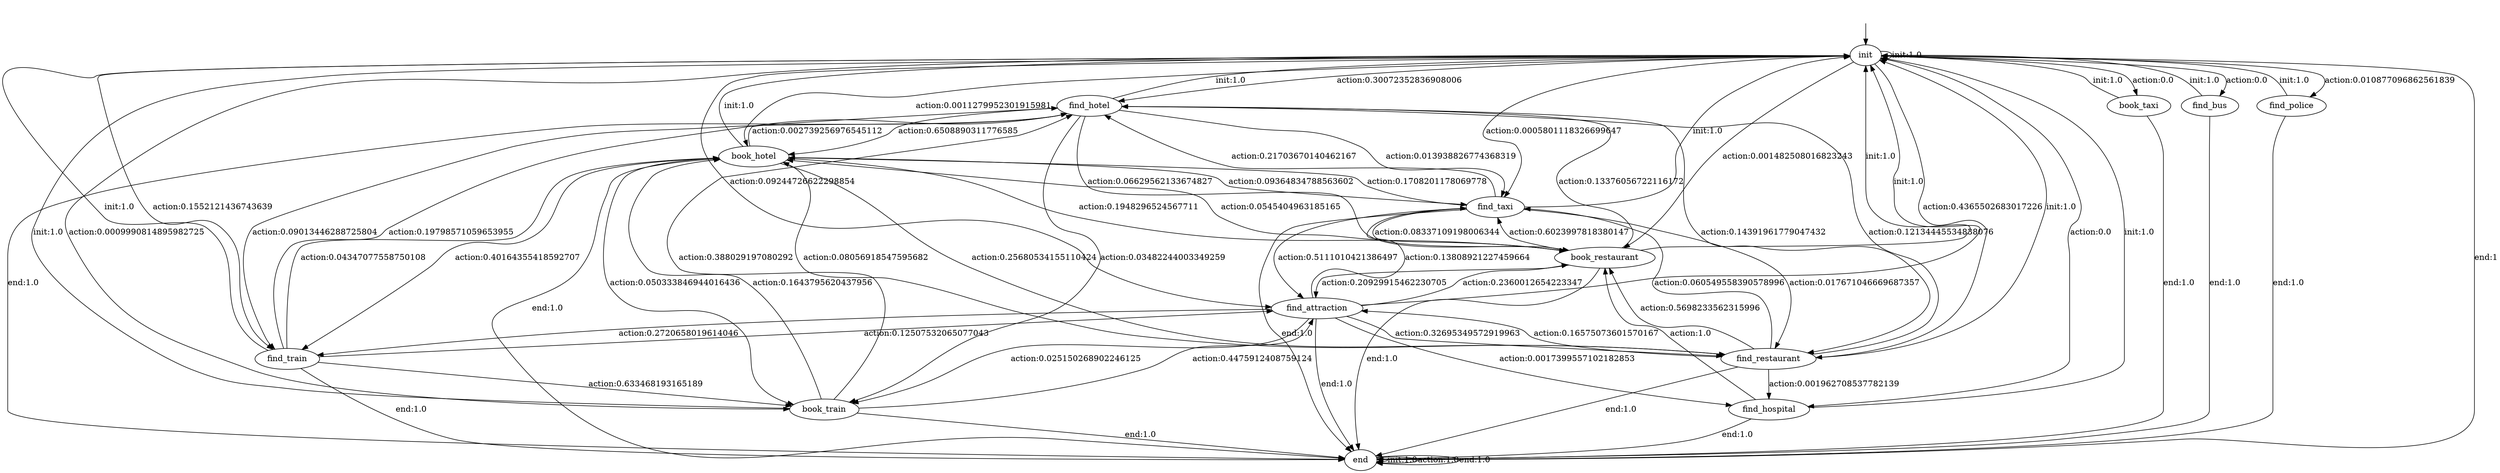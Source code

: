 digraph learned_mdp {
s0 [label="init"];
s1 [label="find_hotel"];
s2 [label="book_hotel"];
s3 [label="find_train"];
s4 [label="book_train"];
s5 [label="find_attraction"];
s6 [label="find_restaurant"];
s7 [label="book_restaurant"];
s8 [label="find_hospital"];
s9 [label="book_taxi"];
s10 [label="find_taxi"];
s11 [label="find_bus"];
s12 [label="find_police"];
s13 [label="end"];
s0 -> s0  [label="init:1.0"];
s0 -> s1  [label="action:0.30072352836908006"];
s0 -> s2  [label="action:0.0011279952301915981"];
s0 -> s3  [label="action:0.1552121436743639"];
s0 -> s4  [label="action:0.0009990814895982725"];
s0 -> s5  [label="action:0.09244726622298854"];
s0 -> s6  [label="action:0.4365502683017226"];
s0 -> s7  [label="action:0.001482508016823243"];
s0 -> s8  [label="action:0.0"];
s0 -> s9  [label="action:0.0"];
s0 -> s10  [label="action:0.0005801118326699647"];
s0 -> s11  [label="action:0.0"];
s0 -> s12  [label="action:0.010877096862561839"];
s0 -> s13  [label="end:1"];
s1 -> s0  [label="init:1.0"];
s1 -> s2  [label="action:0.6508890311776585"];
s1 -> s3  [label="action:0.09013446288725804"];
s1 -> s4  [label="action:0.03482244003349259"];
s1 -> s6  [label="action:0.14391961779047432"];
s1 -> s7  [label="action:0.06629562133674827"];
s1 -> s10  [label="action:0.013938826774368319"];
s1 -> s13 [label="end:1.0"];
s2 -> s0  [label="init:1.0"];
s2 -> s1  [label="action:0.002739256976545112"];
s2 -> s3  [label="action:0.40164355418592707"];
s2 -> s4  [label="action:0.050333846944016436"];
s2 -> s6  [label="action:0.25680534155110424"];
s2 -> s7  [label="action:0.1948296524567711"];
s2 -> s10  [label="action:0.09364834788563602"];
s2 -> s13 [label="end:1.0"];
s3 -> s0  [label="init:1.0"];
s3 -> s1  [label="action:0.19798571059653955"];
s3 -> s2  [label="action:0.04347077558750108"];
s3 -> s4  [label="action:0.633468193165189"];
s3 -> s5  [label="action:0.12507532065077043"];
s3 -> s13 [label="end:1.0"];
s4 -> s0  [label="init:1.0"];
s4 -> s1  [label="action:0.388029197080292"];
s4 -> s2  [label="action:0.1643795620437956"];
s4 -> s5  [label="action:0.4475912408759124"];
s4 -> s13 [label="end:1.0"];
s5 -> s0  [label="init:1.0"];
s5 -> s3  [label="action:0.2720658019614046"];
s5 -> s4  [label="action:0.025150268902246125"];
s5 -> s6  [label="action:0.32695349572919963"];
s5 -> s7  [label="action:0.2360012654223347"];
s5 -> s8  [label="action:0.0017399557102182853"];
s5 -> s10  [label="action:0.13808921227459664"];
s5 -> s13 [label="end:1.0"];
s6 -> s0  [label="init:1.0"];
s6 -> s1  [label="action:0.12134445534838076"];
s6 -> s2  [label="action:0.08056918547595682"];
s6 -> s5  [label="action:0.16575073601570167"];
s6 -> s7  [label="action:0.5698233562315996"];
s6 -> s8  [label="action:0.001962708537782139"];
s6 -> s10  [label="action:0.060549558390578996"];
s6 -> s13 [label="end:1.0"];
s7 -> s0  [label="init:1.0"];
s7 -> s1  [label="action:0.13376056722116172"];
s7 -> s2  [label="action:0.0545404963185165"];
s7 -> s5  [label="action:0.20929915462230705"];
s7 -> s10  [label="action:0.6023997818380147"];
s7 -> s13 [label="end:1.0"];
s8 -> s0  [label="init:1.0"];
s8 -> s7  [label="action:1.0"];
s8 -> s13 [label="end:1.0"];
s9 -> s0  [label="init:1.0"];
s9 -> s13 [label="end:1.0"];
s10 -> s0  [label="init:1.0"];
s10 -> s1  [label="action:0.21703670140462167"];
s10 -> s2  [label="action:0.1708201178069778"];
s10 -> s5  [label="action:0.5111010421386497"];
s10 -> s6  [label="action:0.017671046669687357"];
s10 -> s7  [label="action:0.08337109198006344"];
s10 -> s13 [label="end:1.0"];
s11 -> s0  [label="init:1.0"];
s11 -> s13 [label="end:1.0"];
s12 -> s0  [label="init:1.0"];
s12 -> s13 [label="end:1.0"];
s13 -> s13 [label="init:1.0"];
s13 -> s13  [label="action:1.0"];
s13 -> s13  [label="end:1.0"];
__start0 [label="", shape=none];
__start0 -> s0  [label=""];
}